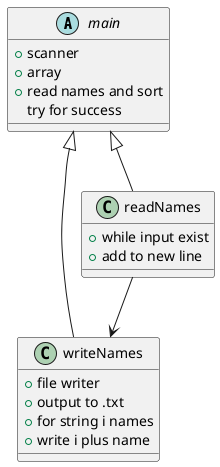 @startuml
abstract class main {
    +scanner
   +array
   +read names and sort
   try for success

}
class writeNames {
    +file writer
    +output to .txt
    +for string i names
    +write i plus name

}
class readNames {
    +while input exist
    +add to new line
}
main <|-- writeNames
readNames --> writeNames
main <|-- readNames
@enduml